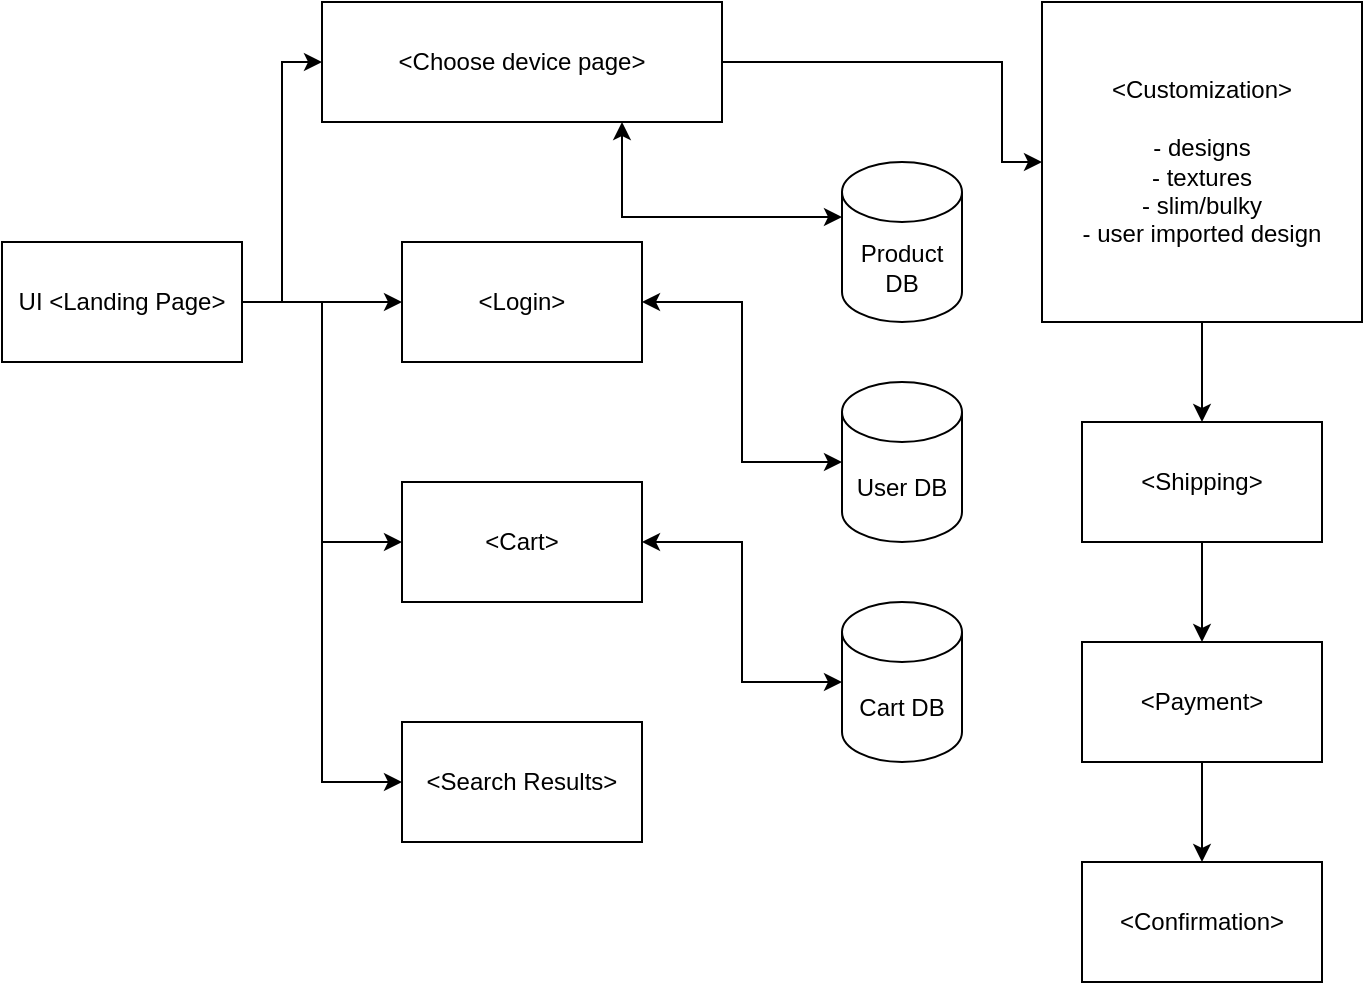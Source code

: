 <mxfile version="21.8.0" type="device">
  <diagram name="Page-1" id="MppusrqFC6pN8X1Cddnk">
    <mxGraphModel dx="794" dy="502" grid="1" gridSize="10" guides="1" tooltips="1" connect="1" arrows="1" fold="1" page="1" pageScale="1" pageWidth="850" pageHeight="1100" math="0" shadow="0">
      <root>
        <mxCell id="0" />
        <mxCell id="1" parent="0" />
        <mxCell id="sRqPSV8gsJpdZPFquNzM-7" style="edgeStyle=orthogonalEdgeStyle;rounded=0;orthogonalLoop=1;jettySize=auto;html=1;exitX=1;exitY=0.5;exitDx=0;exitDy=0;entryX=0;entryY=0.5;entryDx=0;entryDy=0;" edge="1" parent="1" source="sRqPSV8gsJpdZPFquNzM-1" target="sRqPSV8gsJpdZPFquNzM-2">
          <mxGeometry relative="1" as="geometry" />
        </mxCell>
        <mxCell id="sRqPSV8gsJpdZPFquNzM-8" style="edgeStyle=orthogonalEdgeStyle;rounded=0;orthogonalLoop=1;jettySize=auto;html=1;exitX=1;exitY=0.5;exitDx=0;exitDy=0;entryX=0;entryY=0.5;entryDx=0;entryDy=0;" edge="1" parent="1" source="sRqPSV8gsJpdZPFquNzM-1" target="sRqPSV8gsJpdZPFquNzM-3">
          <mxGeometry relative="1" as="geometry" />
        </mxCell>
        <mxCell id="sRqPSV8gsJpdZPFquNzM-9" style="edgeStyle=orthogonalEdgeStyle;rounded=0;orthogonalLoop=1;jettySize=auto;html=1;exitX=1;exitY=0.5;exitDx=0;exitDy=0;entryX=0;entryY=0.5;entryDx=0;entryDy=0;" edge="1" parent="1" source="sRqPSV8gsJpdZPFquNzM-1" target="sRqPSV8gsJpdZPFquNzM-4">
          <mxGeometry relative="1" as="geometry" />
        </mxCell>
        <mxCell id="sRqPSV8gsJpdZPFquNzM-28" style="edgeStyle=orthogonalEdgeStyle;rounded=0;orthogonalLoop=1;jettySize=auto;html=1;exitX=1;exitY=0.5;exitDx=0;exitDy=0;entryX=0;entryY=0.5;entryDx=0;entryDy=0;" edge="1" parent="1" source="sRqPSV8gsJpdZPFquNzM-1" target="sRqPSV8gsJpdZPFquNzM-27">
          <mxGeometry relative="1" as="geometry" />
        </mxCell>
        <mxCell id="sRqPSV8gsJpdZPFquNzM-1" value="UI &amp;lt;Landing Page&amp;gt;" style="rounded=0;whiteSpace=wrap;html=1;" vertex="1" parent="1">
          <mxGeometry x="40" y="160" width="120" height="60" as="geometry" />
        </mxCell>
        <mxCell id="sRqPSV8gsJpdZPFquNzM-19" style="edgeStyle=orthogonalEdgeStyle;rounded=0;orthogonalLoop=1;jettySize=auto;html=1;exitX=1;exitY=0.5;exitDx=0;exitDy=0;entryX=0;entryY=0.5;entryDx=0;entryDy=0;" edge="1" parent="1" source="sRqPSV8gsJpdZPFquNzM-2" target="sRqPSV8gsJpdZPFquNzM-18">
          <mxGeometry relative="1" as="geometry">
            <Array as="points">
              <mxPoint x="540" y="70" />
              <mxPoint x="540" y="120" />
            </Array>
          </mxGeometry>
        </mxCell>
        <mxCell id="sRqPSV8gsJpdZPFquNzM-2" value="&amp;lt;Choose device page&amp;gt;" style="rounded=0;whiteSpace=wrap;html=1;" vertex="1" parent="1">
          <mxGeometry x="200" y="40" width="200" height="60" as="geometry" />
        </mxCell>
        <mxCell id="sRqPSV8gsJpdZPFquNzM-3" value="&amp;lt;Login&amp;gt;" style="rounded=0;whiteSpace=wrap;html=1;" vertex="1" parent="1">
          <mxGeometry x="240" y="160" width="120" height="60" as="geometry" />
        </mxCell>
        <mxCell id="sRqPSV8gsJpdZPFquNzM-4" value="&amp;lt;Cart&amp;gt;" style="rounded=0;whiteSpace=wrap;html=1;" vertex="1" parent="1">
          <mxGeometry x="240" y="280" width="120" height="60" as="geometry" />
        </mxCell>
        <mxCell id="sRqPSV8gsJpdZPFquNzM-10" style="edgeStyle=orthogonalEdgeStyle;rounded=0;orthogonalLoop=1;jettySize=auto;html=1;exitX=0;exitY=0;exitDx=0;exitDy=27.5;exitPerimeter=0;entryX=0.75;entryY=1;entryDx=0;entryDy=0;startArrow=classic;startFill=1;" edge="1" parent="1" source="sRqPSV8gsJpdZPFquNzM-6" target="sRqPSV8gsJpdZPFquNzM-2">
          <mxGeometry relative="1" as="geometry" />
        </mxCell>
        <mxCell id="sRqPSV8gsJpdZPFquNzM-6" value="Product DB" style="shape=cylinder3;whiteSpace=wrap;html=1;boundedLbl=1;backgroundOutline=1;size=15;" vertex="1" parent="1">
          <mxGeometry x="460" y="120" width="60" height="80" as="geometry" />
        </mxCell>
        <mxCell id="sRqPSV8gsJpdZPFquNzM-12" style="edgeStyle=orthogonalEdgeStyle;rounded=0;orthogonalLoop=1;jettySize=auto;html=1;exitX=0;exitY=0.5;exitDx=0;exitDy=0;exitPerimeter=0;entryX=1;entryY=0.5;entryDx=0;entryDy=0;startArrow=classic;startFill=1;" edge="1" parent="1" source="sRqPSV8gsJpdZPFquNzM-11" target="sRqPSV8gsJpdZPFquNzM-3">
          <mxGeometry relative="1" as="geometry" />
        </mxCell>
        <mxCell id="sRqPSV8gsJpdZPFquNzM-11" value="User DB" style="shape=cylinder3;whiteSpace=wrap;html=1;boundedLbl=1;backgroundOutline=1;size=15;" vertex="1" parent="1">
          <mxGeometry x="460" y="230" width="60" height="80" as="geometry" />
        </mxCell>
        <mxCell id="sRqPSV8gsJpdZPFquNzM-14" style="edgeStyle=orthogonalEdgeStyle;rounded=0;orthogonalLoop=1;jettySize=auto;html=1;exitX=0;exitY=0.5;exitDx=0;exitDy=0;exitPerimeter=0;entryX=1;entryY=0.5;entryDx=0;entryDy=0;startArrow=classic;startFill=1;" edge="1" parent="1" source="sRqPSV8gsJpdZPFquNzM-13" target="sRqPSV8gsJpdZPFquNzM-4">
          <mxGeometry relative="1" as="geometry" />
        </mxCell>
        <mxCell id="sRqPSV8gsJpdZPFquNzM-13" value="Cart DB" style="shape=cylinder3;whiteSpace=wrap;html=1;boundedLbl=1;backgroundOutline=1;size=15;" vertex="1" parent="1">
          <mxGeometry x="460" y="340" width="60" height="80" as="geometry" />
        </mxCell>
        <mxCell id="sRqPSV8gsJpdZPFquNzM-21" style="edgeStyle=orthogonalEdgeStyle;rounded=0;orthogonalLoop=1;jettySize=auto;html=1;exitX=0.5;exitY=1;exitDx=0;exitDy=0;" edge="1" parent="1" source="sRqPSV8gsJpdZPFquNzM-18" target="sRqPSV8gsJpdZPFquNzM-20">
          <mxGeometry relative="1" as="geometry" />
        </mxCell>
        <mxCell id="sRqPSV8gsJpdZPFquNzM-18" value="&amp;lt;Customization&amp;gt;&lt;br&gt;&lt;br&gt;- designs&lt;br&gt;- textures&lt;br&gt;- slim/bulky&lt;br&gt;- user imported design" style="whiteSpace=wrap;html=1;aspect=fixed;" vertex="1" parent="1">
          <mxGeometry x="560" y="40" width="160" height="160" as="geometry" />
        </mxCell>
        <mxCell id="sRqPSV8gsJpdZPFquNzM-23" style="edgeStyle=orthogonalEdgeStyle;rounded=0;orthogonalLoop=1;jettySize=auto;html=1;exitX=0.5;exitY=1;exitDx=0;exitDy=0;" edge="1" parent="1" source="sRqPSV8gsJpdZPFquNzM-20" target="sRqPSV8gsJpdZPFquNzM-22">
          <mxGeometry relative="1" as="geometry" />
        </mxCell>
        <mxCell id="sRqPSV8gsJpdZPFquNzM-20" value="&amp;lt;Shipping&amp;gt;" style="rounded=0;whiteSpace=wrap;html=1;" vertex="1" parent="1">
          <mxGeometry x="580" y="250" width="120" height="60" as="geometry" />
        </mxCell>
        <mxCell id="sRqPSV8gsJpdZPFquNzM-25" style="edgeStyle=orthogonalEdgeStyle;rounded=0;orthogonalLoop=1;jettySize=auto;html=1;exitX=0.5;exitY=1;exitDx=0;exitDy=0;entryX=0.5;entryY=0;entryDx=0;entryDy=0;" edge="1" parent="1" source="sRqPSV8gsJpdZPFquNzM-22" target="sRqPSV8gsJpdZPFquNzM-24">
          <mxGeometry relative="1" as="geometry" />
        </mxCell>
        <mxCell id="sRqPSV8gsJpdZPFquNzM-22" value="&amp;lt;Payment&amp;gt;" style="rounded=0;whiteSpace=wrap;html=1;" vertex="1" parent="1">
          <mxGeometry x="580" y="360" width="120" height="60" as="geometry" />
        </mxCell>
        <mxCell id="sRqPSV8gsJpdZPFquNzM-24" value="&amp;lt;Confirmation&amp;gt;" style="rounded=0;whiteSpace=wrap;html=1;" vertex="1" parent="1">
          <mxGeometry x="580" y="470" width="120" height="60" as="geometry" />
        </mxCell>
        <mxCell id="sRqPSV8gsJpdZPFquNzM-27" value="&amp;lt;Search Results&amp;gt;" style="rounded=0;whiteSpace=wrap;html=1;" vertex="1" parent="1">
          <mxGeometry x="240" y="400" width="120" height="60" as="geometry" />
        </mxCell>
      </root>
    </mxGraphModel>
  </diagram>
</mxfile>
